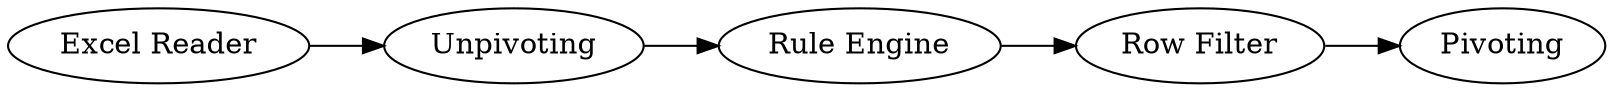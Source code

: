 digraph {
	2 -> 3
	1 -> 2
	3 -> 4
	4 -> 5
	5 [label=Pivoting]
	1 [label="Excel Reader"]
	4 [label="Row Filter"]
	3 [label="Rule Engine"]
	2 [label=Unpivoting]
	rankdir=LR
}

